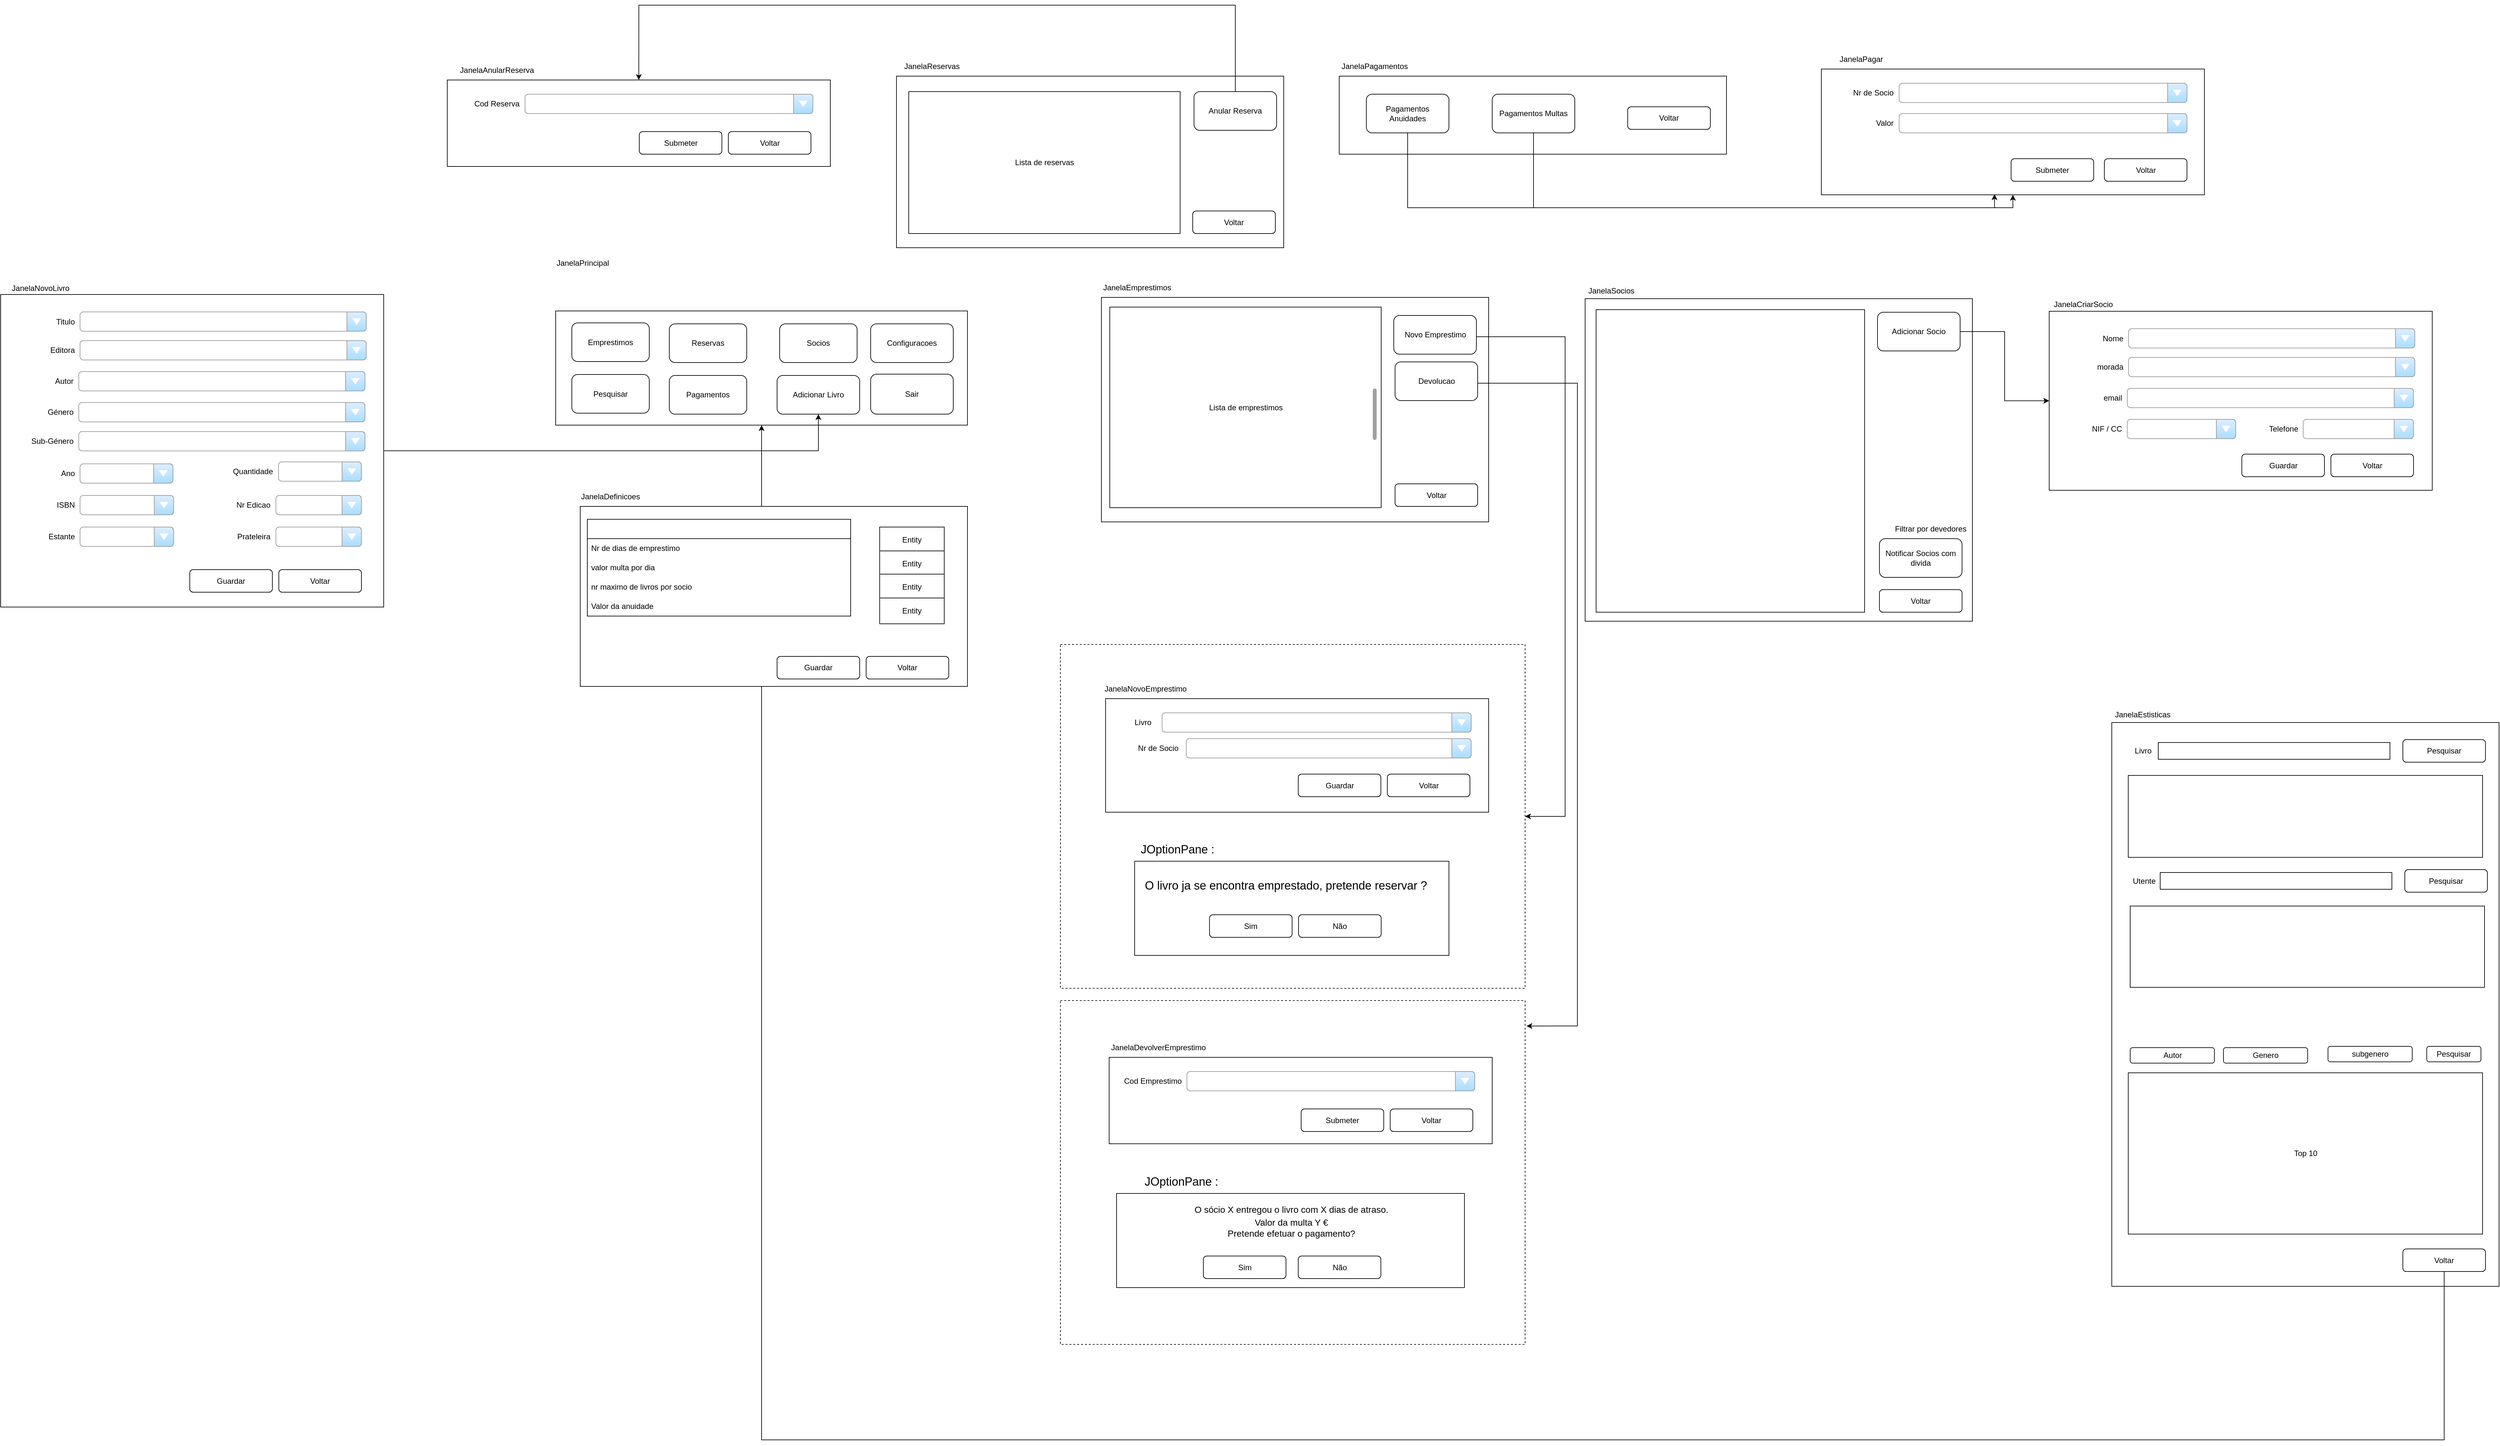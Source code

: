 <mxfile version="24.3.1" type="google">
  <diagram id="23iRSUPoRavnBvh4doch" name="Page-1">
    <mxGraphModel dx="7916" dy="2604" grid="0" gridSize="10" guides="1" tooltips="1" connect="1" arrows="1" fold="1" page="0" pageScale="1" pageWidth="827" pageHeight="1169" math="0" shadow="0">
      <root>
        <mxCell id="0" />
        <mxCell id="1" parent="0" />
        <mxCell id="NTMEfr_3e5SVXF3FYlu_-295" value="" style="rounded=0;whiteSpace=wrap;html=1;" parent="1" vertex="1">
          <mxGeometry x="-216" y="703" width="600" height="121" as="geometry" />
        </mxCell>
        <mxCell id="NTMEfr_3e5SVXF3FYlu_-289" value="" style="rounded=0;whiteSpace=wrap;html=1;" parent="1" vertex="1">
          <mxGeometry x="-902" y="703" width="600" height="266" as="geometry" />
        </mxCell>
        <mxCell id="NTMEfr_3e5SVXF3FYlu_-290" value="Voltar" style="rounded=1;whiteSpace=wrap;html=1;" parent="1" vertex="1">
          <mxGeometry x="-443" y="912" width="128" height="35" as="geometry" />
        </mxCell>
        <mxCell id="NTMEfr_3e5SVXF3FYlu_-225" value="" style="rounded=0;whiteSpace=wrap;html=1;fillColor=none;dashed=1;" parent="1" vertex="1">
          <mxGeometry x="-648" y="2136" width="720" height="533" as="geometry" />
        </mxCell>
        <mxCell id="NTMEfr_3e5SVXF3FYlu_-200" value="" style="rounded=0;whiteSpace=wrap;html=1;fillColor=none;dashed=1;" parent="1" vertex="1">
          <mxGeometry x="-648" y="1584" width="720" height="533" as="geometry" />
        </mxCell>
        <mxCell id="NTMEfr_3e5SVXF3FYlu_-193" value="" style="rounded=0;whiteSpace=wrap;html=1;" parent="1" vertex="1">
          <mxGeometry x="-533" y="1920" width="487" height="146" as="geometry" />
        </mxCell>
        <mxCell id="NTMEfr_3e5SVXF3FYlu_-86" value="" style="rounded=0;whiteSpace=wrap;html=1;" parent="1" vertex="1">
          <mxGeometry x="-584.5" y="1046" width="600" height="348" as="geometry" />
        </mxCell>
        <mxCell id="NTMEfr_3e5SVXF3FYlu_-87" value="Lista de emprestimos" style="rounded=0;whiteSpace=wrap;html=1;" parent="1" vertex="1">
          <mxGeometry x="-571.5" y="1061" width="420.5" height="311" as="geometry" />
        </mxCell>
        <mxCell id="NTMEfr_3e5SVXF3FYlu_-88" value="" style="rounded=0;whiteSpace=wrap;html=1;" parent="1" vertex="1">
          <mxGeometry x="-1430" y="1067" width="638" height="177" as="geometry" />
        </mxCell>
        <mxCell id="NTMEfr_3e5SVXF3FYlu_-89" value="JanelaPrincipal" style="text;html=1;align=center;verticalAlign=middle;whiteSpace=wrap;rounded=0;" parent="1" vertex="1">
          <mxGeometry x="-1418" y="978" width="60" height="30" as="geometry" />
        </mxCell>
        <mxCell id="NTMEfr_3e5SVXF3FYlu_-90" value="Configuracoes" style="rounded=1;whiteSpace=wrap;html=1;" parent="1" vertex="1">
          <mxGeometry x="-942" y="1087" width="128" height="60" as="geometry" />
        </mxCell>
        <mxCell id="NTMEfr_3e5SVXF3FYlu_-91" value="Sair" style="rounded=1;whiteSpace=wrap;html=1;" parent="1" vertex="1">
          <mxGeometry x="-942" y="1165" width="128" height="62" as="geometry" />
        </mxCell>
        <mxCell id="NTMEfr_3e5SVXF3FYlu_-92" value="Emprestimos" style="rounded=1;whiteSpace=wrap;html=1;" parent="1" vertex="1">
          <mxGeometry x="-1405" y="1085.5" width="120" height="60" as="geometry" />
        </mxCell>
        <mxCell id="NTMEfr_3e5SVXF3FYlu_-95" value="Socios" style="rounded=1;whiteSpace=wrap;html=1;" parent="1" vertex="1">
          <mxGeometry x="-1083" y="1087" width="120" height="60" as="geometry" />
        </mxCell>
        <mxCell id="NTMEfr_3e5SVXF3FYlu_-97" value="Pesquisar" style="rounded=1;whiteSpace=wrap;html=1;" parent="1" vertex="1">
          <mxGeometry x="-1405" y="1165.5" width="120" height="60" as="geometry" />
        </mxCell>
        <mxCell id="NTMEfr_3e5SVXF3FYlu_-98" value="JanelaEmprestimos" style="text;html=1;align=center;verticalAlign=middle;whiteSpace=wrap;rounded=0;" parent="1" vertex="1">
          <mxGeometry x="-584.5" y="1016" width="110" height="30" as="geometry" />
        </mxCell>
        <mxCell id="NTMEfr_3e5SVXF3FYlu_-99" value="" style="html=1;verticalLabelPosition=bottom;labelBackgroundColor=#ffffff;verticalAlign=top;shadow=0;dashed=0;strokeWidth=2;shape=mxgraph.ios7.misc.scroll_(vertical);fillColor=#a0a0a0;" parent="1" vertex="1">
          <mxGeometry x="-164" y="1187" width="6" height="80" as="geometry" />
        </mxCell>
        <mxCell id="NTMEfr_3e5SVXF3FYlu_-201" style="edgeStyle=orthogonalEdgeStyle;rounded=0;orthogonalLoop=1;jettySize=auto;html=1;exitX=1;exitY=0.5;exitDx=0;exitDy=0;entryX=1;entryY=0.5;entryDx=0;entryDy=0;" parent="1" source="NTMEfr_3e5SVXF3FYlu_-100" target="NTMEfr_3e5SVXF3FYlu_-200" edge="1">
          <mxGeometry relative="1" as="geometry">
            <Array as="points">
              <mxPoint x="134" y="1107" />
              <mxPoint x="134" y="1850" />
            </Array>
          </mxGeometry>
        </mxCell>
        <mxCell id="NTMEfr_3e5SVXF3FYlu_-100" value="Novo Emprestimo" style="rounded=1;whiteSpace=wrap;html=1;" parent="1" vertex="1">
          <mxGeometry x="-131.5" y="1074" width="128" height="60" as="geometry" />
        </mxCell>
        <mxCell id="NTMEfr_3e5SVXF3FYlu_-101" value="Devolucao" style="rounded=1;whiteSpace=wrap;html=1;" parent="1" vertex="1">
          <mxGeometry x="-129.5" y="1146" width="128" height="60" as="geometry" />
        </mxCell>
        <mxCell id="NTMEfr_3e5SVXF3FYlu_-102" value="Voltar" style="rounded=1;whiteSpace=wrap;html=1;" parent="1" vertex="1">
          <mxGeometry x="-129.5" y="1335" width="128" height="35" as="geometry" />
        </mxCell>
        <mxCell id="NTMEfr_3e5SVXF3FYlu_-105" value="Adicionar Livro" style="rounded=1;whiteSpace=wrap;html=1;" parent="1" vertex="1">
          <mxGeometry x="-1087" y="1167" width="128" height="60" as="geometry" />
        </mxCell>
        <mxCell id="NTMEfr_3e5SVXF3FYlu_-107" value="" style="rounded=0;whiteSpace=wrap;html=1;" parent="1" vertex="1">
          <mxGeometry x="165" y="1048" width="600" height="500" as="geometry" />
        </mxCell>
        <mxCell id="NTMEfr_3e5SVXF3FYlu_-108" value="JanelaSocios" style="text;html=1;align=left;verticalAlign=middle;whiteSpace=wrap;rounded=0;" parent="1" vertex="1">
          <mxGeometry x="168" y="1021" width="110" height="30" as="geometry" />
        </mxCell>
        <mxCell id="NTMEfr_3e5SVXF3FYlu_-287" style="edgeStyle=orthogonalEdgeStyle;rounded=0;orthogonalLoop=1;jettySize=auto;html=1;exitX=1;exitY=0.5;exitDx=0;exitDy=0;entryX=0;entryY=0.5;entryDx=0;entryDy=0;" parent="1" source="NTMEfr_3e5SVXF3FYlu_-109" target="NTMEfr_3e5SVXF3FYlu_-261" edge="1">
          <mxGeometry relative="1" as="geometry" />
        </mxCell>
        <mxCell id="NTMEfr_3e5SVXF3FYlu_-109" value="Adicionar Socio" style="rounded=1;whiteSpace=wrap;html=1;" parent="1" vertex="1">
          <mxGeometry x="618" y="1069" width="128" height="60" as="geometry" />
        </mxCell>
        <mxCell id="NTMEfr_3e5SVXF3FYlu_-110" value="Voltar" style="rounded=1;whiteSpace=wrap;html=1;" parent="1" vertex="1">
          <mxGeometry x="621" y="1499" width="128" height="35" as="geometry" />
        </mxCell>
        <mxCell id="PDVYzoY3RleATE-HyURN-15" style="edgeStyle=orthogonalEdgeStyle;rounded=0;orthogonalLoop=1;jettySize=auto;html=1;exitX=0.5;exitY=0;exitDx=0;exitDy=0;entryX=0.5;entryY=0;entryDx=0;entryDy=0;" edge="1" parent="1" source="NTMEfr_3e5SVXF3FYlu_-115" target="PDVYzoY3RleATE-HyURN-8">
          <mxGeometry relative="1" as="geometry">
            <Array as="points">
              <mxPoint x="-377" y="593" />
              <mxPoint x="-1301" y="593" />
            </Array>
          </mxGeometry>
        </mxCell>
        <mxCell id="NTMEfr_3e5SVXF3FYlu_-115" value="Anular Reserva" style="rounded=1;whiteSpace=wrap;html=1;" parent="1" vertex="1">
          <mxGeometry x="-441" y="727" width="128" height="60" as="geometry" />
        </mxCell>
        <mxCell id="NTMEfr_3e5SVXF3FYlu_-116" value="" style="rounded=0;whiteSpace=wrap;html=1;" parent="1" vertex="1">
          <mxGeometry x="981" y="1705" width="600" height="874" as="geometry" />
        </mxCell>
        <mxCell id="NTMEfr_3e5SVXF3FYlu_-117" value="JanelaEstisticas" style="text;html=1;align=left;verticalAlign=middle;whiteSpace=wrap;rounded=0;" parent="1" vertex="1">
          <mxGeometry x="984" y="1678" width="110" height="30" as="geometry" />
        </mxCell>
        <mxCell id="PDVYzoY3RleATE-HyURN-29" style="edgeStyle=orthogonalEdgeStyle;rounded=0;orthogonalLoop=1;jettySize=auto;html=1;exitX=0.5;exitY=1;exitDx=0;exitDy=0;" edge="1" parent="1" source="NTMEfr_3e5SVXF3FYlu_-118" target="NTMEfr_3e5SVXF3FYlu_-88">
          <mxGeometry relative="1" as="geometry">
            <Array as="points">
              <mxPoint x="1496" y="2817" />
              <mxPoint x="-1111" y="2817" />
            </Array>
          </mxGeometry>
        </mxCell>
        <mxCell id="NTMEfr_3e5SVXF3FYlu_-118" value="Voltar" style="rounded=1;whiteSpace=wrap;html=1;" parent="1" vertex="1">
          <mxGeometry x="1432" y="2521" width="128" height="35" as="geometry" />
        </mxCell>
        <mxCell id="NTMEfr_3e5SVXF3FYlu_-119" value="" style="rounded=0;whiteSpace=wrap;html=1;" parent="1" vertex="1">
          <mxGeometry x="1053" y="1736" width="359" height="26" as="geometry" />
        </mxCell>
        <mxCell id="NTMEfr_3e5SVXF3FYlu_-120" value="Livro&amp;nbsp;" style="text;html=1;align=right;verticalAlign=middle;whiteSpace=wrap;rounded=0;" parent="1" vertex="1">
          <mxGeometry x="988" y="1734" width="60" height="30" as="geometry" />
        </mxCell>
        <mxCell id="NTMEfr_3e5SVXF3FYlu_-121" value="Pesquisar" style="rounded=1;whiteSpace=wrap;html=1;" parent="1" vertex="1">
          <mxGeometry x="1432" y="1731.5" width="128" height="35" as="geometry" />
        </mxCell>
        <mxCell id="NTMEfr_3e5SVXF3FYlu_-122" value="" style="rounded=0;whiteSpace=wrap;html=1;" parent="1" vertex="1">
          <mxGeometry x="1006.5" y="1787" width="549" height="127" as="geometry" />
        </mxCell>
        <mxCell id="NTMEfr_3e5SVXF3FYlu_-123" value="" style="rounded=0;whiteSpace=wrap;html=1;" parent="1" vertex="1">
          <mxGeometry x="1056" y="1937.5" width="359" height="26" as="geometry" />
        </mxCell>
        <mxCell id="NTMEfr_3e5SVXF3FYlu_-124" value="Utente" style="text;html=1;align=right;verticalAlign=middle;whiteSpace=wrap;rounded=0;" parent="1" vertex="1">
          <mxGeometry x="991" y="1935.5" width="60" height="30" as="geometry" />
        </mxCell>
        <mxCell id="NTMEfr_3e5SVXF3FYlu_-125" value="Pesquisar" style="rounded=1;whiteSpace=wrap;html=1;" parent="1" vertex="1">
          <mxGeometry x="1435" y="1933" width="128" height="35" as="geometry" />
        </mxCell>
        <mxCell id="NTMEfr_3e5SVXF3FYlu_-126" value="" style="rounded=0;whiteSpace=wrap;html=1;" parent="1" vertex="1">
          <mxGeometry x="1009.5" y="1989.5" width="549" height="126" as="geometry" />
        </mxCell>
        <mxCell id="NTMEfr_3e5SVXF3FYlu_-127" value="Top 10" style="rounded=0;whiteSpace=wrap;html=1;rotation=0;" parent="1" vertex="1">
          <mxGeometry x="1006.5" y="2248" width="549" height="250" as="geometry" />
        </mxCell>
        <mxCell id="NTMEfr_3e5SVXF3FYlu_-128" value="Autor" style="rounded=1;whiteSpace=wrap;html=1;" parent="1" vertex="1">
          <mxGeometry x="1009.5" y="2209" width="130.5" height="24" as="geometry" />
        </mxCell>
        <mxCell id="NTMEfr_3e5SVXF3FYlu_-129" value="Genero" style="rounded=1;whiteSpace=wrap;html=1;" parent="1" vertex="1">
          <mxGeometry x="1154" y="2209" width="130.5" height="24" as="geometry" />
        </mxCell>
        <mxCell id="NTMEfr_3e5SVXF3FYlu_-130" value="subgenero" style="rounded=1;whiteSpace=wrap;html=1;" parent="1" vertex="1">
          <mxGeometry x="1316" y="2207" width="130.5" height="24" as="geometry" />
        </mxCell>
        <mxCell id="NTMEfr_3e5SVXF3FYlu_-131" value="Pesquisar" style="rounded=1;whiteSpace=wrap;html=1;" parent="1" vertex="1">
          <mxGeometry x="1469" y="2207" width="84" height="24" as="geometry" />
        </mxCell>
        <mxCell id="NTMEfr_3e5SVXF3FYlu_-132" value="" style="rounded=0;whiteSpace=wrap;html=1;" parent="1" vertex="1">
          <mxGeometry x="182" y="1065" width="416" height="469" as="geometry" />
        </mxCell>
        <mxCell id="NTMEfr_3e5SVXF3FYlu_-133" value="Notificar Socios com divida" style="rounded=1;whiteSpace=wrap;html=1;" parent="1" vertex="1">
          <mxGeometry x="621" y="1420" width="128" height="60" as="geometry" />
        </mxCell>
        <mxCell id="NTMEfr_3e5SVXF3FYlu_-134" value="" style="shape=image;html=1;verticalAlign=top;verticalLabelPosition=bottom;labelBackgroundColor=#ffffff;imageAspect=0;aspect=fixed;image=https://cdn2.iconfinder.com/data/icons/boxicons-regular-vol-1/24/bx-check-square-128.png" parent="1" vertex="1">
          <mxGeometry x="621" y="1396" width="19" height="19" as="geometry" />
        </mxCell>
        <mxCell id="NTMEfr_3e5SVXF3FYlu_-135" value="Filtrar por devedores" style="text;html=1;align=center;verticalAlign=middle;whiteSpace=wrap;rounded=0;" parent="1" vertex="1">
          <mxGeometry x="636" y="1390" width="129" height="30" as="geometry" />
        </mxCell>
        <mxCell id="NTMEfr_3e5SVXF3FYlu_-136" value="Pagamentos Anuidades" style="rounded=1;whiteSpace=wrap;html=1;" parent="1" vertex="1">
          <mxGeometry x="-174" y="731" width="128" height="60" as="geometry" />
        </mxCell>
        <mxCell id="NTMEfr_3e5SVXF3FYlu_-145" value="Lista de reservas" style="rounded=0;whiteSpace=wrap;html=1;" parent="1" vertex="1">
          <mxGeometry x="-883" y="727" width="420.5" height="220" as="geometry" />
        </mxCell>
        <mxCell id="NTMEfr_3e5SVXF3FYlu_-161" value="" style="rounded=0;whiteSpace=wrap;html=1;" parent="1" vertex="1">
          <mxGeometry x="-1392" y="1370" width="600" height="279" as="geometry" />
        </mxCell>
        <mxCell id="NTMEfr_3e5SVXF3FYlu_-162" value="JanelaDefinicoes" style="text;html=1;align=center;verticalAlign=middle;whiteSpace=wrap;rounded=0;" parent="1" vertex="1">
          <mxGeometry x="-1375" y="1340" width="60" height="30" as="geometry" />
        </mxCell>
        <mxCell id="NTMEfr_3e5SVXF3FYlu_-166" value="" style="swimlane;fontStyle=0;childLayout=stackLayout;horizontal=1;startSize=30;horizontalStack=0;resizeParent=1;resizeParentMax=0;resizeLast=0;collapsible=1;marginBottom=0;whiteSpace=wrap;html=1;" parent="1" vertex="1">
          <mxGeometry x="-1381" y="1390" width="408" height="150" as="geometry" />
        </mxCell>
        <mxCell id="NTMEfr_3e5SVXF3FYlu_-167" value="Nr de dias de emprestimo" style="text;strokeColor=none;fillColor=none;align=left;verticalAlign=middle;spacingLeft=4;spacingRight=4;overflow=hidden;points=[[0,0.5],[1,0.5]];portConstraint=eastwest;rotatable=0;whiteSpace=wrap;html=1;" parent="NTMEfr_3e5SVXF3FYlu_-166" vertex="1">
          <mxGeometry y="30" width="408" height="30" as="geometry" />
        </mxCell>
        <mxCell id="NTMEfr_3e5SVXF3FYlu_-168" value="valor multa por dia" style="text;strokeColor=none;fillColor=none;align=left;verticalAlign=middle;spacingLeft=4;spacingRight=4;overflow=hidden;points=[[0,0.5],[1,0.5]];portConstraint=eastwest;rotatable=0;whiteSpace=wrap;html=1;" parent="NTMEfr_3e5SVXF3FYlu_-166" vertex="1">
          <mxGeometry y="60" width="408" height="30" as="geometry" />
        </mxCell>
        <mxCell id="NTMEfr_3e5SVXF3FYlu_-169" value="nr maximo de livros por socio" style="text;strokeColor=none;fillColor=none;align=left;verticalAlign=middle;spacingLeft=4;spacingRight=4;overflow=hidden;points=[[0,0.5],[1,0.5]];portConstraint=eastwest;rotatable=0;whiteSpace=wrap;html=1;" parent="NTMEfr_3e5SVXF3FYlu_-166" vertex="1">
          <mxGeometry y="90" width="408" height="30" as="geometry" />
        </mxCell>
        <mxCell id="NTMEfr_3e5SVXF3FYlu_-174" value="Valor da anuidade" style="text;strokeColor=none;fillColor=none;align=left;verticalAlign=middle;spacingLeft=4;spacingRight=4;overflow=hidden;points=[[0,0.5],[1,0.5]];portConstraint=eastwest;rotatable=0;whiteSpace=wrap;html=1;" parent="NTMEfr_3e5SVXF3FYlu_-166" vertex="1">
          <mxGeometry y="120" width="408" height="30" as="geometry" />
        </mxCell>
        <mxCell id="NTMEfr_3e5SVXF3FYlu_-175" value="Entity" style="whiteSpace=wrap;html=1;align=center;" parent="1" vertex="1">
          <mxGeometry x="-928" y="1402" width="100" height="40" as="geometry" />
        </mxCell>
        <mxCell id="NTMEfr_3e5SVXF3FYlu_-176" value="Entity" style="whiteSpace=wrap;html=1;align=center;" parent="1" vertex="1">
          <mxGeometry x="-928" y="1439" width="100" height="40" as="geometry" />
        </mxCell>
        <mxCell id="NTMEfr_3e5SVXF3FYlu_-177" value="Entity" style="whiteSpace=wrap;html=1;align=center;" parent="1" vertex="1">
          <mxGeometry x="-928" y="1475" width="100" height="40" as="geometry" />
        </mxCell>
        <mxCell id="NTMEfr_3e5SVXF3FYlu_-178" value="Entity" style="whiteSpace=wrap;html=1;align=center;" parent="1" vertex="1">
          <mxGeometry x="-928" y="1512" width="100" height="40" as="geometry" />
        </mxCell>
        <mxCell id="NTMEfr_3e5SVXF3FYlu_-179" value="Voltar" style="rounded=1;whiteSpace=wrap;html=1;" parent="1" vertex="1">
          <mxGeometry x="-949" y="1602.5" width="128" height="35" as="geometry" />
        </mxCell>
        <mxCell id="NTMEfr_3e5SVXF3FYlu_-181" value="Guardar" style="rounded=1;whiteSpace=wrap;html=1;" parent="1" vertex="1">
          <mxGeometry x="-1087" y="1602.5" width="128" height="35" as="geometry" />
        </mxCell>
        <mxCell id="NTMEfr_3e5SVXF3FYlu_-182" value="" style="rounded=0;whiteSpace=wrap;html=1;" parent="1" vertex="1">
          <mxGeometry x="-578" y="1668" width="593.5" height="176" as="geometry" />
        </mxCell>
        <mxCell id="NTMEfr_3e5SVXF3FYlu_-183" value="JanelaNovoEmprestimo" style="text;html=1;align=center;verticalAlign=middle;whiteSpace=wrap;rounded=0;" parent="1" vertex="1">
          <mxGeometry x="-571.5" y="1638" width="110" height="30" as="geometry" />
        </mxCell>
        <mxCell id="NTMEfr_3e5SVXF3FYlu_-184" value="Livro" style="text;html=1;align=right;verticalAlign=middle;whiteSpace=wrap;rounded=0;" parent="1" vertex="1">
          <mxGeometry x="-565" y="1690" width="60" height="30" as="geometry" />
        </mxCell>
        <mxCell id="NTMEfr_3e5SVXF3FYlu_-186" value="" style="strokeWidth=1;shadow=0;dashed=0;align=center;html=1;shape=mxgraph.mockup.forms.comboBox;strokeColor=#999999;fillColor=#ddeeff;align=left;fillColor2=#aaddff;mainText=;fontColor=#666666;fontSize=17;spacingLeft=3;" parent="1" vertex="1">
          <mxGeometry x="-490.5" y="1690" width="479" height="30" as="geometry" />
        </mxCell>
        <mxCell id="NTMEfr_3e5SVXF3FYlu_-187" value="Nr de Socio" style="text;html=1;align=right;verticalAlign=middle;whiteSpace=wrap;rounded=0;" parent="1" vertex="1">
          <mxGeometry x="-565" y="1730" width="102" height="30" as="geometry" />
        </mxCell>
        <mxCell id="NTMEfr_3e5SVXF3FYlu_-188" value="" style="strokeWidth=1;shadow=0;dashed=0;align=center;html=1;shape=mxgraph.mockup.forms.comboBox;strokeColor=#999999;fillColor=#ddeeff;align=left;fillColor2=#aaddff;mainText=;fontColor=#666666;fontSize=17;spacingLeft=3;" parent="1" vertex="1">
          <mxGeometry x="-453" y="1730" width="441.5" height="30" as="geometry" />
        </mxCell>
        <mxCell id="NTMEfr_3e5SVXF3FYlu_-189" value="Não" style="rounded=1;whiteSpace=wrap;html=1;" parent="1" vertex="1">
          <mxGeometry x="-279" y="2003" width="128" height="35" as="geometry" />
        </mxCell>
        <mxCell id="NTMEfr_3e5SVXF3FYlu_-190" value="Sim" style="rounded=1;whiteSpace=wrap;html=1;" parent="1" vertex="1">
          <mxGeometry x="-417" y="2003" width="128" height="35" as="geometry" />
        </mxCell>
        <mxCell id="NTMEfr_3e5SVXF3FYlu_-192" value="&lt;h1 class=&quot;indIKd GW0XC cS4Vcb-pGL6qe-fwJd0c&quot; style=&quot;font-family: &amp;quot;Google Sans&amp;quot;, arial, sans-serif; font-size: 18px; font-weight: 400; margin: 0px; padding: 0px; color: var(--uv-styles-color-text-emphasis); line-height: 24px; flex: 1 1 auto; overflow: hidden; text-decoration-line: none; text-overflow: ellipsis; display: -webkit-box; -webkit-box-orient: vertical; -webkit-line-clamp: 2;&quot;&gt;&amp;nbsp;JOptionPane :&lt;/h1&gt;" style="text;html=1;align=center;verticalAlign=middle;whiteSpace=wrap;rounded=0;" parent="1" vertex="1">
          <mxGeometry x="-561" y="1878" width="183.5" height="45" as="geometry" />
        </mxCell>
        <mxCell id="NTMEfr_3e5SVXF3FYlu_-195" value="&lt;h1 class=&quot;indIKd GW0XC cS4Vcb-pGL6qe-fwJd0c&quot; style=&quot;font-family: &amp;quot;Google Sans&amp;quot;, arial, sans-serif; font-size: 18px; font-weight: 400; margin: 0px; padding: 0px; color: var(--uv-styles-color-text-emphasis); line-height: 24px; flex: 1 1 auto; overflow: hidden; text-decoration-line: none; text-overflow: ellipsis; display: -webkit-box; -webkit-box-orient: vertical; -webkit-line-clamp: 2;&quot;&gt;&amp;nbsp;O livro ja se encontra emprestado, pretende reservar ?&lt;/h1&gt;" style="text;html=1;align=center;verticalAlign=middle;whiteSpace=wrap;rounded=0;" parent="1" vertex="1">
          <mxGeometry x="-524" y="1940" width="446" height="33" as="geometry" />
        </mxCell>
        <mxCell id="NTMEfr_3e5SVXF3FYlu_-196" value="Guardar" style="rounded=1;whiteSpace=wrap;html=1;" parent="1" vertex="1">
          <mxGeometry x="-279.5" y="1785" width="128" height="35" as="geometry" />
        </mxCell>
        <mxCell id="NTMEfr_3e5SVXF3FYlu_-197" value="Voltar" style="rounded=1;whiteSpace=wrap;html=1;" parent="1" vertex="1">
          <mxGeometry x="-141.5" y="1785" width="128" height="35" as="geometry" />
        </mxCell>
        <mxCell id="NTMEfr_3e5SVXF3FYlu_-210" value="" style="rounded=0;whiteSpace=wrap;html=1;" parent="1" vertex="1">
          <mxGeometry x="-572.5" y="2224" width="593.5" height="134" as="geometry" />
        </mxCell>
        <mxCell id="NTMEfr_3e5SVXF3FYlu_-211" value="JanelaDevolverEmprestimo" style="text;html=1;align=center;verticalAlign=middle;whiteSpace=wrap;rounded=0;" parent="1" vertex="1">
          <mxGeometry x="-551" y="2194" width="110" height="30" as="geometry" />
        </mxCell>
        <mxCell id="NTMEfr_3e5SVXF3FYlu_-212" value="Cod Emprestimo" style="text;html=1;align=right;verticalAlign=middle;whiteSpace=wrap;rounded=0;" parent="1" vertex="1">
          <mxGeometry x="-559.5" y="2246" width="100.5" height="30" as="geometry" />
        </mxCell>
        <mxCell id="NTMEfr_3e5SVXF3FYlu_-213" value="" style="strokeWidth=1;shadow=0;dashed=0;align=center;html=1;shape=mxgraph.mockup.forms.comboBox;strokeColor=#999999;fillColor=#ddeeff;align=left;fillColor2=#aaddff;mainText=;fontColor=#666666;fontSize=17;spacingLeft=3;" parent="1" vertex="1">
          <mxGeometry x="-452" y="2246" width="446" height="30" as="geometry" />
        </mxCell>
        <mxCell id="NTMEfr_3e5SVXF3FYlu_-216" value="Submeter" style="rounded=1;whiteSpace=wrap;html=1;" parent="1" vertex="1">
          <mxGeometry x="-275" y="2304" width="128" height="35" as="geometry" />
        </mxCell>
        <mxCell id="NTMEfr_3e5SVXF3FYlu_-217" value="Voltar" style="rounded=1;whiteSpace=wrap;html=1;" parent="1" vertex="1">
          <mxGeometry x="-137" y="2304" width="128" height="35" as="geometry" />
        </mxCell>
        <mxCell id="NTMEfr_3e5SVXF3FYlu_-220" value="" style="rounded=0;whiteSpace=wrap;html=1;" parent="1" vertex="1">
          <mxGeometry x="-561" y="2435" width="539" height="146" as="geometry" />
        </mxCell>
        <mxCell id="NTMEfr_3e5SVXF3FYlu_-221" value="Não" style="rounded=1;whiteSpace=wrap;html=1;" parent="1" vertex="1">
          <mxGeometry x="-279.5" y="2532" width="128" height="35" as="geometry" />
        </mxCell>
        <mxCell id="NTMEfr_3e5SVXF3FYlu_-222" value="Sim" style="rounded=1;whiteSpace=wrap;html=1;" parent="1" vertex="1">
          <mxGeometry x="-426.5" y="2532" width="128" height="35" as="geometry" />
        </mxCell>
        <mxCell id="NTMEfr_3e5SVXF3FYlu_-223" value="&lt;h1 class=&quot;indIKd GW0XC cS4Vcb-pGL6qe-fwJd0c&quot; style=&quot;font-family: &amp;quot;Google Sans&amp;quot;, arial, sans-serif; font-size: 18px; font-weight: 400; margin: 0px; padding: 0px; color: var(--uv-styles-color-text-emphasis); line-height: 24px; flex: 1 1 auto; overflow: hidden; text-decoration-line: none; text-overflow: ellipsis; display: -webkit-box; -webkit-box-orient: vertical; -webkit-line-clamp: 2;&quot;&gt;&amp;nbsp;JOptionPane :&lt;/h1&gt;" style="text;html=1;align=center;verticalAlign=middle;whiteSpace=wrap;rounded=0;" parent="1" vertex="1">
          <mxGeometry x="-555" y="2393" width="183.5" height="45" as="geometry" />
        </mxCell>
        <mxCell id="NTMEfr_3e5SVXF3FYlu_-224" value="&lt;h1 class=&quot;indIKd GW0XC cS4Vcb-pGL6qe-fwJd0c&quot; style=&quot;font-family: &amp;quot;Google Sans&amp;quot;, arial, sans-serif; font-weight: 400; margin: 0px; padding: 0px; color: var(--uv-styles-color-text-emphasis); line-height: 24px; flex: 1 1 auto; overflow: hidden; text-decoration-line: none; text-overflow: ellipsis; display: -webkit-box; -webkit-box-orient: vertical; -webkit-line-clamp: 2; font-size: 14px;&quot;&gt;&lt;font style=&quot;font-size: 14px;&quot;&gt;O sócio X entregou o livro com X dias de atraso.&lt;/font&gt;&lt;/h1&gt;&lt;div style=&quot;font-size: 14px;&quot;&gt;&lt;div&gt;&lt;font style=&quot;font-size: 14px;&quot;&gt;Valor da multa Y €&lt;/font&gt;&lt;/div&gt;&lt;/div&gt;&lt;div style=&quot;font-size: 14px;&quot;&gt;&lt;span style=&quot;background-color: initial; color: var(--uv-styles-color-text-emphasis); font-family: &amp;quot;Google Sans&amp;quot;, arial, sans-serif;&quot;&gt;&lt;font style=&quot;font-size: 14px;&quot;&gt;Pretende efetuar o pagamento?&lt;/font&gt;&lt;/span&gt;&lt;br&gt;&lt;/div&gt;" style="text;html=1;align=center;verticalAlign=middle;whiteSpace=wrap;rounded=0;" parent="1" vertex="1">
          <mxGeometry x="-551" y="2459" width="522" height="33" as="geometry" />
        </mxCell>
        <mxCell id="PDVYzoY3RleATE-HyURN-27" style="edgeStyle=orthogonalEdgeStyle;rounded=0;orthogonalLoop=1;jettySize=auto;html=1;exitX=0.5;exitY=1;exitDx=0;exitDy=0;entryX=0.5;entryY=1;entryDx=0;entryDy=0;" edge="1" parent="1" source="NTMEfr_3e5SVXF3FYlu_-228" target="PDVYzoY3RleATE-HyURN-16">
          <mxGeometry relative="1" as="geometry" />
        </mxCell>
        <mxCell id="NTMEfr_3e5SVXF3FYlu_-228" value="Pagamentos Multas" style="rounded=1;whiteSpace=wrap;html=1;" parent="1" vertex="1">
          <mxGeometry x="21" y="731" width="128" height="60" as="geometry" />
        </mxCell>
        <mxCell id="NTMEfr_3e5SVXF3FYlu_-229" style="edgeStyle=orthogonalEdgeStyle;rounded=0;orthogonalLoop=1;jettySize=auto;html=1;exitX=1;exitY=0.5;exitDx=0;exitDy=0;entryX=1.003;entryY=0.074;entryDx=0;entryDy=0;entryPerimeter=0;" parent="1" source="NTMEfr_3e5SVXF3FYlu_-101" target="NTMEfr_3e5SVXF3FYlu_-225" edge="1">
          <mxGeometry relative="1" as="geometry">
            <Array as="points">
              <mxPoint x="153" y="1179" />
              <mxPoint x="153" y="2175" />
            </Array>
          </mxGeometry>
        </mxCell>
        <mxCell id="NTMEfr_3e5SVXF3FYlu_-260" style="edgeStyle=orthogonalEdgeStyle;rounded=0;orthogonalLoop=1;jettySize=auto;html=1;exitX=1;exitY=0.5;exitDx=0;exitDy=0;entryX=0.5;entryY=1;entryDx=0;entryDy=0;" parent="1" source="NTMEfr_3e5SVXF3FYlu_-230" target="NTMEfr_3e5SVXF3FYlu_-105" edge="1">
          <mxGeometry relative="1" as="geometry" />
        </mxCell>
        <mxCell id="NTMEfr_3e5SVXF3FYlu_-230" value="" style="rounded=0;whiteSpace=wrap;html=1;" parent="1" vertex="1">
          <mxGeometry x="-2290" y="1041.5" width="593.5" height="484.5" as="geometry" />
        </mxCell>
        <mxCell id="NTMEfr_3e5SVXF3FYlu_-231" value="JanelaNovoLivro" style="text;html=1;align=center;verticalAlign=middle;whiteSpace=wrap;rounded=0;" parent="1" vertex="1">
          <mxGeometry x="-2283.5" y="1016.5" width="110" height="30" as="geometry" />
        </mxCell>
        <mxCell id="NTMEfr_3e5SVXF3FYlu_-232" value="Titulo" style="text;html=1;align=right;verticalAlign=middle;whiteSpace=wrap;rounded=0;" parent="1" vertex="1">
          <mxGeometry x="-2233.5" y="1068.5" width="60" height="30" as="geometry" />
        </mxCell>
        <mxCell id="NTMEfr_3e5SVXF3FYlu_-233" value="" style="strokeWidth=1;shadow=0;dashed=0;align=center;html=1;shape=mxgraph.mockup.forms.comboBox;strokeColor=#999999;fillColor=#ddeeff;align=left;fillColor2=#aaddff;mainText=;fontColor=#666666;fontSize=17;spacingLeft=3;" parent="1" vertex="1">
          <mxGeometry x="-2167" y="1068.5" width="443.5" height="30" as="geometry" />
        </mxCell>
        <mxCell id="NTMEfr_3e5SVXF3FYlu_-236" value="Guardar" style="rounded=1;whiteSpace=wrap;html=1;" parent="1" vertex="1">
          <mxGeometry x="-1997" y="1468" width="128" height="35" as="geometry" />
        </mxCell>
        <mxCell id="NTMEfr_3e5SVXF3FYlu_-237" value="Voltar" style="rounded=1;whiteSpace=wrap;html=1;" parent="1" vertex="1">
          <mxGeometry x="-1859" y="1468" width="128" height="35" as="geometry" />
        </mxCell>
        <mxCell id="NTMEfr_3e5SVXF3FYlu_-238" value="Editora" style="text;html=1;align=right;verticalAlign=middle;whiteSpace=wrap;rounded=0;" parent="1" vertex="1">
          <mxGeometry x="-2233.5" y="1113" width="60" height="30" as="geometry" />
        </mxCell>
        <mxCell id="NTMEfr_3e5SVXF3FYlu_-239" value="" style="strokeWidth=1;shadow=0;dashed=0;align=center;html=1;shape=mxgraph.mockup.forms.comboBox;strokeColor=#999999;fillColor=#ddeeff;align=left;fillColor2=#aaddff;mainText=;fontColor=#666666;fontSize=17;spacingLeft=3;" parent="1" vertex="1">
          <mxGeometry x="-2167" y="1113" width="443.5" height="30" as="geometry" />
        </mxCell>
        <mxCell id="NTMEfr_3e5SVXF3FYlu_-240" value="Quantidade" style="text;html=1;align=right;verticalAlign=middle;whiteSpace=wrap;rounded=0;" parent="1" vertex="1">
          <mxGeometry x="-1926" y="1301" width="60" height="30" as="geometry" />
        </mxCell>
        <mxCell id="NTMEfr_3e5SVXF3FYlu_-241" value="" style="strokeWidth=1;shadow=0;dashed=0;align=center;html=1;shape=mxgraph.mockup.forms.comboBox;strokeColor=#999999;fillColor=#ddeeff;align=left;fillColor2=#aaddff;mainText=;fontColor=#666666;fontSize=17;spacingLeft=3;" parent="1" vertex="1">
          <mxGeometry x="-1859.5" y="1301" width="128.5" height="30" as="geometry" />
        </mxCell>
        <mxCell id="NTMEfr_3e5SVXF3FYlu_-242" value="Autor" style="text;html=1;align=right;verticalAlign=middle;whiteSpace=wrap;rounded=0;" parent="1" vertex="1">
          <mxGeometry x="-2235.5" y="1161" width="60" height="30" as="geometry" />
        </mxCell>
        <mxCell id="NTMEfr_3e5SVXF3FYlu_-243" value="" style="strokeWidth=1;shadow=0;dashed=0;align=center;html=1;shape=mxgraph.mockup.forms.comboBox;strokeColor=#999999;fillColor=#ddeeff;align=left;fillColor2=#aaddff;mainText=;fontColor=#666666;fontSize=17;spacingLeft=3;" parent="1" vertex="1">
          <mxGeometry x="-2169" y="1161" width="443.5" height="30" as="geometry" />
        </mxCell>
        <mxCell id="NTMEfr_3e5SVXF3FYlu_-246" value="Género" style="text;html=1;align=right;verticalAlign=middle;whiteSpace=wrap;rounded=0;" parent="1" vertex="1">
          <mxGeometry x="-2235.5" y="1209" width="60" height="30" as="geometry" />
        </mxCell>
        <mxCell id="NTMEfr_3e5SVXF3FYlu_-247" value="" style="strokeWidth=1;shadow=0;dashed=0;align=center;html=1;shape=mxgraph.mockup.forms.comboBox;strokeColor=#999999;fillColor=#ddeeff;align=left;fillColor2=#aaddff;mainText=;fontColor=#666666;fontSize=17;spacingLeft=3;" parent="1" vertex="1">
          <mxGeometry x="-2169" y="1209" width="443.5" height="30" as="geometry" />
        </mxCell>
        <mxCell id="NTMEfr_3e5SVXF3FYlu_-248" value="Sub-Género" style="text;html=1;align=right;verticalAlign=middle;whiteSpace=wrap;rounded=0;" parent="1" vertex="1">
          <mxGeometry x="-2263" y="1254" width="87.5" height="30" as="geometry" />
        </mxCell>
        <mxCell id="NTMEfr_3e5SVXF3FYlu_-249" value="" style="strokeWidth=1;shadow=0;dashed=0;align=center;html=1;shape=mxgraph.mockup.forms.comboBox;strokeColor=#999999;fillColor=#ddeeff;align=left;fillColor2=#aaddff;mainText=;fontColor=#666666;fontSize=17;spacingLeft=3;" parent="1" vertex="1">
          <mxGeometry x="-2169" y="1254" width="443.5" height="30" as="geometry" />
        </mxCell>
        <mxCell id="NTMEfr_3e5SVXF3FYlu_-250" value="Nr Edicao" style="text;html=1;align=right;verticalAlign=middle;whiteSpace=wrap;rounded=0;" parent="1" vertex="1">
          <mxGeometry x="-1930" y="1353" width="60" height="30" as="geometry" />
        </mxCell>
        <mxCell id="NTMEfr_3e5SVXF3FYlu_-251" value="" style="strokeWidth=1;shadow=0;dashed=0;align=center;html=1;shape=mxgraph.mockup.forms.comboBox;strokeColor=#999999;fillColor=#ddeeff;align=left;fillColor2=#aaddff;mainText=;fontColor=#666666;fontSize=17;spacingLeft=3;" parent="1" vertex="1">
          <mxGeometry x="-1863.5" y="1353" width="132.5" height="30" as="geometry" />
        </mxCell>
        <mxCell id="NTMEfr_3e5SVXF3FYlu_-252" value="Ano" style="text;html=1;align=right;verticalAlign=middle;whiteSpace=wrap;rounded=0;" parent="1" vertex="1">
          <mxGeometry x="-2233.5" y="1304" width="60" height="30" as="geometry" />
        </mxCell>
        <mxCell id="NTMEfr_3e5SVXF3FYlu_-253" value="" style="strokeWidth=1;shadow=0;dashed=0;align=center;html=1;shape=mxgraph.mockup.forms.comboBox;strokeColor=#999999;fillColor=#ddeeff;align=left;fillColor2=#aaddff;mainText=;fontColor=#666666;fontSize=17;spacingLeft=3;" parent="1" vertex="1">
          <mxGeometry x="-2167" y="1304" width="144" height="30" as="geometry" />
        </mxCell>
        <mxCell id="NTMEfr_3e5SVXF3FYlu_-254" value="ISBN" style="text;html=1;align=right;verticalAlign=middle;whiteSpace=wrap;rounded=0;" parent="1" vertex="1">
          <mxGeometry x="-2233.5" y="1353" width="60" height="30" as="geometry" />
        </mxCell>
        <mxCell id="NTMEfr_3e5SVXF3FYlu_-255" value="" style="strokeWidth=1;shadow=0;dashed=0;align=center;html=1;shape=mxgraph.mockup.forms.comboBox;strokeColor=#999999;fillColor=#ddeeff;align=left;fillColor2=#aaddff;mainText=;fontColor=#666666;fontSize=17;spacingLeft=3;" parent="1" vertex="1">
          <mxGeometry x="-2167" y="1353" width="145" height="30" as="geometry" />
        </mxCell>
        <mxCell id="NTMEfr_3e5SVXF3FYlu_-256" value="Prateleira" style="text;html=1;align=right;verticalAlign=middle;whiteSpace=wrap;rounded=0;" parent="1" vertex="1">
          <mxGeometry x="-1930" y="1402" width="60" height="30" as="geometry" />
        </mxCell>
        <mxCell id="NTMEfr_3e5SVXF3FYlu_-257" value="" style="strokeWidth=1;shadow=0;dashed=0;align=center;html=1;shape=mxgraph.mockup.forms.comboBox;strokeColor=#999999;fillColor=#ddeeff;align=left;fillColor2=#aaddff;mainText=;fontColor=#666666;fontSize=17;spacingLeft=3;" parent="1" vertex="1">
          <mxGeometry x="-1863.5" y="1402" width="132.5" height="30" as="geometry" />
        </mxCell>
        <mxCell id="NTMEfr_3e5SVXF3FYlu_-258" value="Estante" style="text;html=1;align=right;verticalAlign=middle;whiteSpace=wrap;rounded=0;" parent="1" vertex="1">
          <mxGeometry x="-2233.5" y="1402" width="60" height="30" as="geometry" />
        </mxCell>
        <mxCell id="NTMEfr_3e5SVXF3FYlu_-259" value="" style="strokeWidth=1;shadow=0;dashed=0;align=center;html=1;shape=mxgraph.mockup.forms.comboBox;strokeColor=#999999;fillColor=#ddeeff;align=left;fillColor2=#aaddff;mainText=;fontColor=#666666;fontSize=17;spacingLeft=3;" parent="1" vertex="1">
          <mxGeometry x="-2167" y="1402" width="145" height="30" as="geometry" />
        </mxCell>
        <mxCell id="NTMEfr_3e5SVXF3FYlu_-261" value="" style="rounded=0;whiteSpace=wrap;html=1;" parent="1" vertex="1">
          <mxGeometry x="884" y="1067.5" width="593.5" height="277.5" as="geometry" />
        </mxCell>
        <mxCell id="NTMEfr_3e5SVXF3FYlu_-262" value="JanelaCriarSocio" style="text;html=1;align=center;verticalAlign=middle;whiteSpace=wrap;rounded=0;" parent="1" vertex="1">
          <mxGeometry x="882" y="1041.5" width="110" height="30" as="geometry" />
        </mxCell>
        <mxCell id="NTMEfr_3e5SVXF3FYlu_-263" value="Nome" style="text;html=1;align=right;verticalAlign=middle;whiteSpace=wrap;rounded=0;" parent="1" vertex="1">
          <mxGeometry x="940.5" y="1094.5" width="60" height="30" as="geometry" />
        </mxCell>
        <mxCell id="NTMEfr_3e5SVXF3FYlu_-264" value="" style="strokeWidth=1;shadow=0;dashed=0;align=center;html=1;shape=mxgraph.mockup.forms.comboBox;strokeColor=#999999;fillColor=#ddeeff;align=left;fillColor2=#aaddff;mainText=;fontColor=#666666;fontSize=17;spacingLeft=3;" parent="1" vertex="1">
          <mxGeometry x="1007" y="1094.5" width="443.5" height="30" as="geometry" />
        </mxCell>
        <mxCell id="NTMEfr_3e5SVXF3FYlu_-265" value="Guardar" style="rounded=1;whiteSpace=wrap;html=1;" parent="1" vertex="1">
          <mxGeometry x="1182.5" y="1289" width="128" height="35" as="geometry" />
        </mxCell>
        <mxCell id="NTMEfr_3e5SVXF3FYlu_-266" value="Voltar" style="rounded=1;whiteSpace=wrap;html=1;" parent="1" vertex="1">
          <mxGeometry x="1320.5" y="1289" width="128" height="35" as="geometry" />
        </mxCell>
        <mxCell id="NTMEfr_3e5SVXF3FYlu_-267" value="morada" style="text;html=1;align=right;verticalAlign=middle;whiteSpace=wrap;rounded=0;" parent="1" vertex="1">
          <mxGeometry x="940.5" y="1139" width="60" height="30" as="geometry" />
        </mxCell>
        <mxCell id="NTMEfr_3e5SVXF3FYlu_-268" value="" style="strokeWidth=1;shadow=0;dashed=0;align=center;html=1;shape=mxgraph.mockup.forms.comboBox;strokeColor=#999999;fillColor=#ddeeff;align=left;fillColor2=#aaddff;mainText=;fontColor=#666666;fontSize=17;spacingLeft=3;" parent="1" vertex="1">
          <mxGeometry x="1007" y="1139" width="443.5" height="30" as="geometry" />
        </mxCell>
        <mxCell id="NTMEfr_3e5SVXF3FYlu_-271" value="email" style="text;html=1;align=right;verticalAlign=middle;whiteSpace=wrap;rounded=0;" parent="1" vertex="1">
          <mxGeometry x="938.5" y="1187" width="60" height="30" as="geometry" />
        </mxCell>
        <mxCell id="NTMEfr_3e5SVXF3FYlu_-272" value="" style="strokeWidth=1;shadow=0;dashed=0;align=center;html=1;shape=mxgraph.mockup.forms.comboBox;strokeColor=#999999;fillColor=#ddeeff;align=left;fillColor2=#aaddff;mainText=;fontColor=#666666;fontSize=17;spacingLeft=3;" parent="1" vertex="1">
          <mxGeometry x="1005" y="1187" width="443.5" height="30" as="geometry" />
        </mxCell>
        <mxCell id="NTMEfr_3e5SVXF3FYlu_-273" value="NIF / CC" style="text;html=1;align=right;verticalAlign=middle;whiteSpace=wrap;rounded=0;" parent="1" vertex="1">
          <mxGeometry x="938.5" y="1235" width="60" height="30" as="geometry" />
        </mxCell>
        <mxCell id="NTMEfr_3e5SVXF3FYlu_-274" value="" style="strokeWidth=1;shadow=0;dashed=0;align=center;html=1;shape=mxgraph.mockup.forms.comboBox;strokeColor=#999999;fillColor=#ddeeff;align=left;fillColor2=#aaddff;mainText=;fontColor=#666666;fontSize=17;spacingLeft=3;" parent="1" vertex="1">
          <mxGeometry x="1005" y="1235" width="168" height="30" as="geometry" />
        </mxCell>
        <mxCell id="NTMEfr_3e5SVXF3FYlu_-275" value="Telefone" style="text;html=1;align=right;verticalAlign=middle;whiteSpace=wrap;rounded=0;" parent="1" vertex="1">
          <mxGeometry x="1183.5" y="1235" width="87.5" height="30" as="geometry" />
        </mxCell>
        <mxCell id="NTMEfr_3e5SVXF3FYlu_-276" value="" style="strokeWidth=1;shadow=0;dashed=0;align=center;html=1;shape=mxgraph.mockup.forms.comboBox;strokeColor=#999999;fillColor=#ddeeff;align=left;fillColor2=#aaddff;mainText=;fontColor=#666666;fontSize=17;spacingLeft=3;" parent="1" vertex="1">
          <mxGeometry x="1277.5" y="1235" width="171" height="30" as="geometry" />
        </mxCell>
        <mxCell id="NTMEfr_3e5SVXF3FYlu_-292" value="JanelaReservas" style="text;html=1;align=center;verticalAlign=middle;whiteSpace=wrap;rounded=0;" parent="1" vertex="1">
          <mxGeometry x="-902" y="673" width="110" height="30" as="geometry" />
        </mxCell>
        <mxCell id="NTMEfr_3e5SVXF3FYlu_-293" value="Reservas" style="rounded=1;whiteSpace=wrap;html=1;" parent="1" vertex="1">
          <mxGeometry x="-1254" y="1087" width="120" height="60" as="geometry" />
        </mxCell>
        <mxCell id="NTMEfr_3e5SVXF3FYlu_-294" value="Pagamentos" style="rounded=1;whiteSpace=wrap;html=1;" parent="1" vertex="1">
          <mxGeometry x="-1254" y="1167" width="120" height="60" as="geometry" />
        </mxCell>
        <mxCell id="NTMEfr_3e5SVXF3FYlu_-296" value="Voltar" style="rounded=1;whiteSpace=wrap;html=1;" parent="1" vertex="1">
          <mxGeometry x="231" y="750.5" width="128" height="35" as="geometry" />
        </mxCell>
        <mxCell id="NTMEfr_3e5SVXF3FYlu_-299" value="JanelaPagamentos" style="text;html=1;align=center;verticalAlign=middle;whiteSpace=wrap;rounded=0;" parent="1" vertex="1">
          <mxGeometry x="-216" y="673" width="110" height="30" as="geometry" />
        </mxCell>
        <mxCell id="PDVYzoY3RleATE-HyURN-8" value="" style="rounded=0;whiteSpace=wrap;html=1;" vertex="1" parent="1">
          <mxGeometry x="-1598" y="709" width="593.5" height="134" as="geometry" />
        </mxCell>
        <mxCell id="PDVYzoY3RleATE-HyURN-9" value="JanelaAnularReserva" style="text;html=1;align=center;verticalAlign=middle;whiteSpace=wrap;rounded=0;" vertex="1" parent="1">
          <mxGeometry x="-1576.5" y="679" width="110" height="30" as="geometry" />
        </mxCell>
        <mxCell id="PDVYzoY3RleATE-HyURN-10" value="Cod Reserva" style="text;html=1;align=right;verticalAlign=middle;whiteSpace=wrap;rounded=0;" vertex="1" parent="1">
          <mxGeometry x="-1585" y="731" width="100.5" height="30" as="geometry" />
        </mxCell>
        <mxCell id="PDVYzoY3RleATE-HyURN-11" value="" style="strokeWidth=1;shadow=0;dashed=0;align=center;html=1;shape=mxgraph.mockup.forms.comboBox;strokeColor=#999999;fillColor=#ddeeff;align=left;fillColor2=#aaddff;mainText=;fontColor=#666666;fontSize=17;spacingLeft=3;" vertex="1" parent="1">
          <mxGeometry x="-1477.5" y="731" width="446" height="30" as="geometry" />
        </mxCell>
        <mxCell id="PDVYzoY3RleATE-HyURN-12" value="Submeter" style="rounded=1;whiteSpace=wrap;html=1;" vertex="1" parent="1">
          <mxGeometry x="-1300.5" y="789" width="128" height="35" as="geometry" />
        </mxCell>
        <mxCell id="PDVYzoY3RleATE-HyURN-13" value="Voltar" style="rounded=1;whiteSpace=wrap;html=1;" vertex="1" parent="1">
          <mxGeometry x="-1162.5" y="789" width="128" height="35" as="geometry" />
        </mxCell>
        <mxCell id="PDVYzoY3RleATE-HyURN-16" value="" style="rounded=0;whiteSpace=wrap;html=1;" vertex="1" parent="1">
          <mxGeometry x="531" y="692" width="593.5" height="195" as="geometry" />
        </mxCell>
        <mxCell id="PDVYzoY3RleATE-HyURN-17" value="JanelaPagar" style="text;html=1;align=center;verticalAlign=middle;whiteSpace=wrap;rounded=0;" vertex="1" parent="1">
          <mxGeometry x="538" y="662" width="110" height="30" as="geometry" />
        </mxCell>
        <mxCell id="PDVYzoY3RleATE-HyURN-18" value="Nr de Socio" style="text;html=1;align=right;verticalAlign=middle;whiteSpace=wrap;rounded=0;" vertex="1" parent="1">
          <mxGeometry x="544" y="714" width="100.5" height="30" as="geometry" />
        </mxCell>
        <mxCell id="PDVYzoY3RleATE-HyURN-19" value="" style="strokeWidth=1;shadow=0;dashed=0;align=center;html=1;shape=mxgraph.mockup.forms.comboBox;strokeColor=#999999;fillColor=#ddeeff;align=left;fillColor2=#aaddff;mainText=;fontColor=#666666;fontSize=17;spacingLeft=3;" vertex="1" parent="1">
          <mxGeometry x="651.5" y="714" width="446" height="30" as="geometry" />
        </mxCell>
        <mxCell id="PDVYzoY3RleATE-HyURN-20" value="Submeter" style="rounded=1;whiteSpace=wrap;html=1;" vertex="1" parent="1">
          <mxGeometry x="825" y="831" width="128" height="35" as="geometry" />
        </mxCell>
        <mxCell id="PDVYzoY3RleATE-HyURN-21" value="Voltar" style="rounded=1;whiteSpace=wrap;html=1;" vertex="1" parent="1">
          <mxGeometry x="969.5" y="831" width="128" height="35" as="geometry" />
        </mxCell>
        <mxCell id="PDVYzoY3RleATE-HyURN-24" value="Valor" style="text;html=1;align=right;verticalAlign=middle;whiteSpace=wrap;rounded=0;" vertex="1" parent="1">
          <mxGeometry x="544" y="761" width="100.5" height="30" as="geometry" />
        </mxCell>
        <mxCell id="PDVYzoY3RleATE-HyURN-25" value="" style="strokeWidth=1;shadow=0;dashed=0;align=center;html=1;shape=mxgraph.mockup.forms.comboBox;strokeColor=#999999;fillColor=#ddeeff;align=left;fillColor2=#aaddff;mainText=;fontColor=#666666;fontSize=17;spacingLeft=3;" vertex="1" parent="1">
          <mxGeometry x="651.5" y="761" width="446" height="30" as="geometry" />
        </mxCell>
        <mxCell id="PDVYzoY3RleATE-HyURN-28" style="edgeStyle=orthogonalEdgeStyle;rounded=0;orthogonalLoop=1;jettySize=auto;html=1;exitX=0.5;exitY=1;exitDx=0;exitDy=0;entryX=0.452;entryY=0.995;entryDx=0;entryDy=0;entryPerimeter=0;" edge="1" parent="1" source="NTMEfr_3e5SVXF3FYlu_-136" target="PDVYzoY3RleATE-HyURN-16">
          <mxGeometry relative="1" as="geometry" />
        </mxCell>
      </root>
    </mxGraphModel>
  </diagram>
</mxfile>
